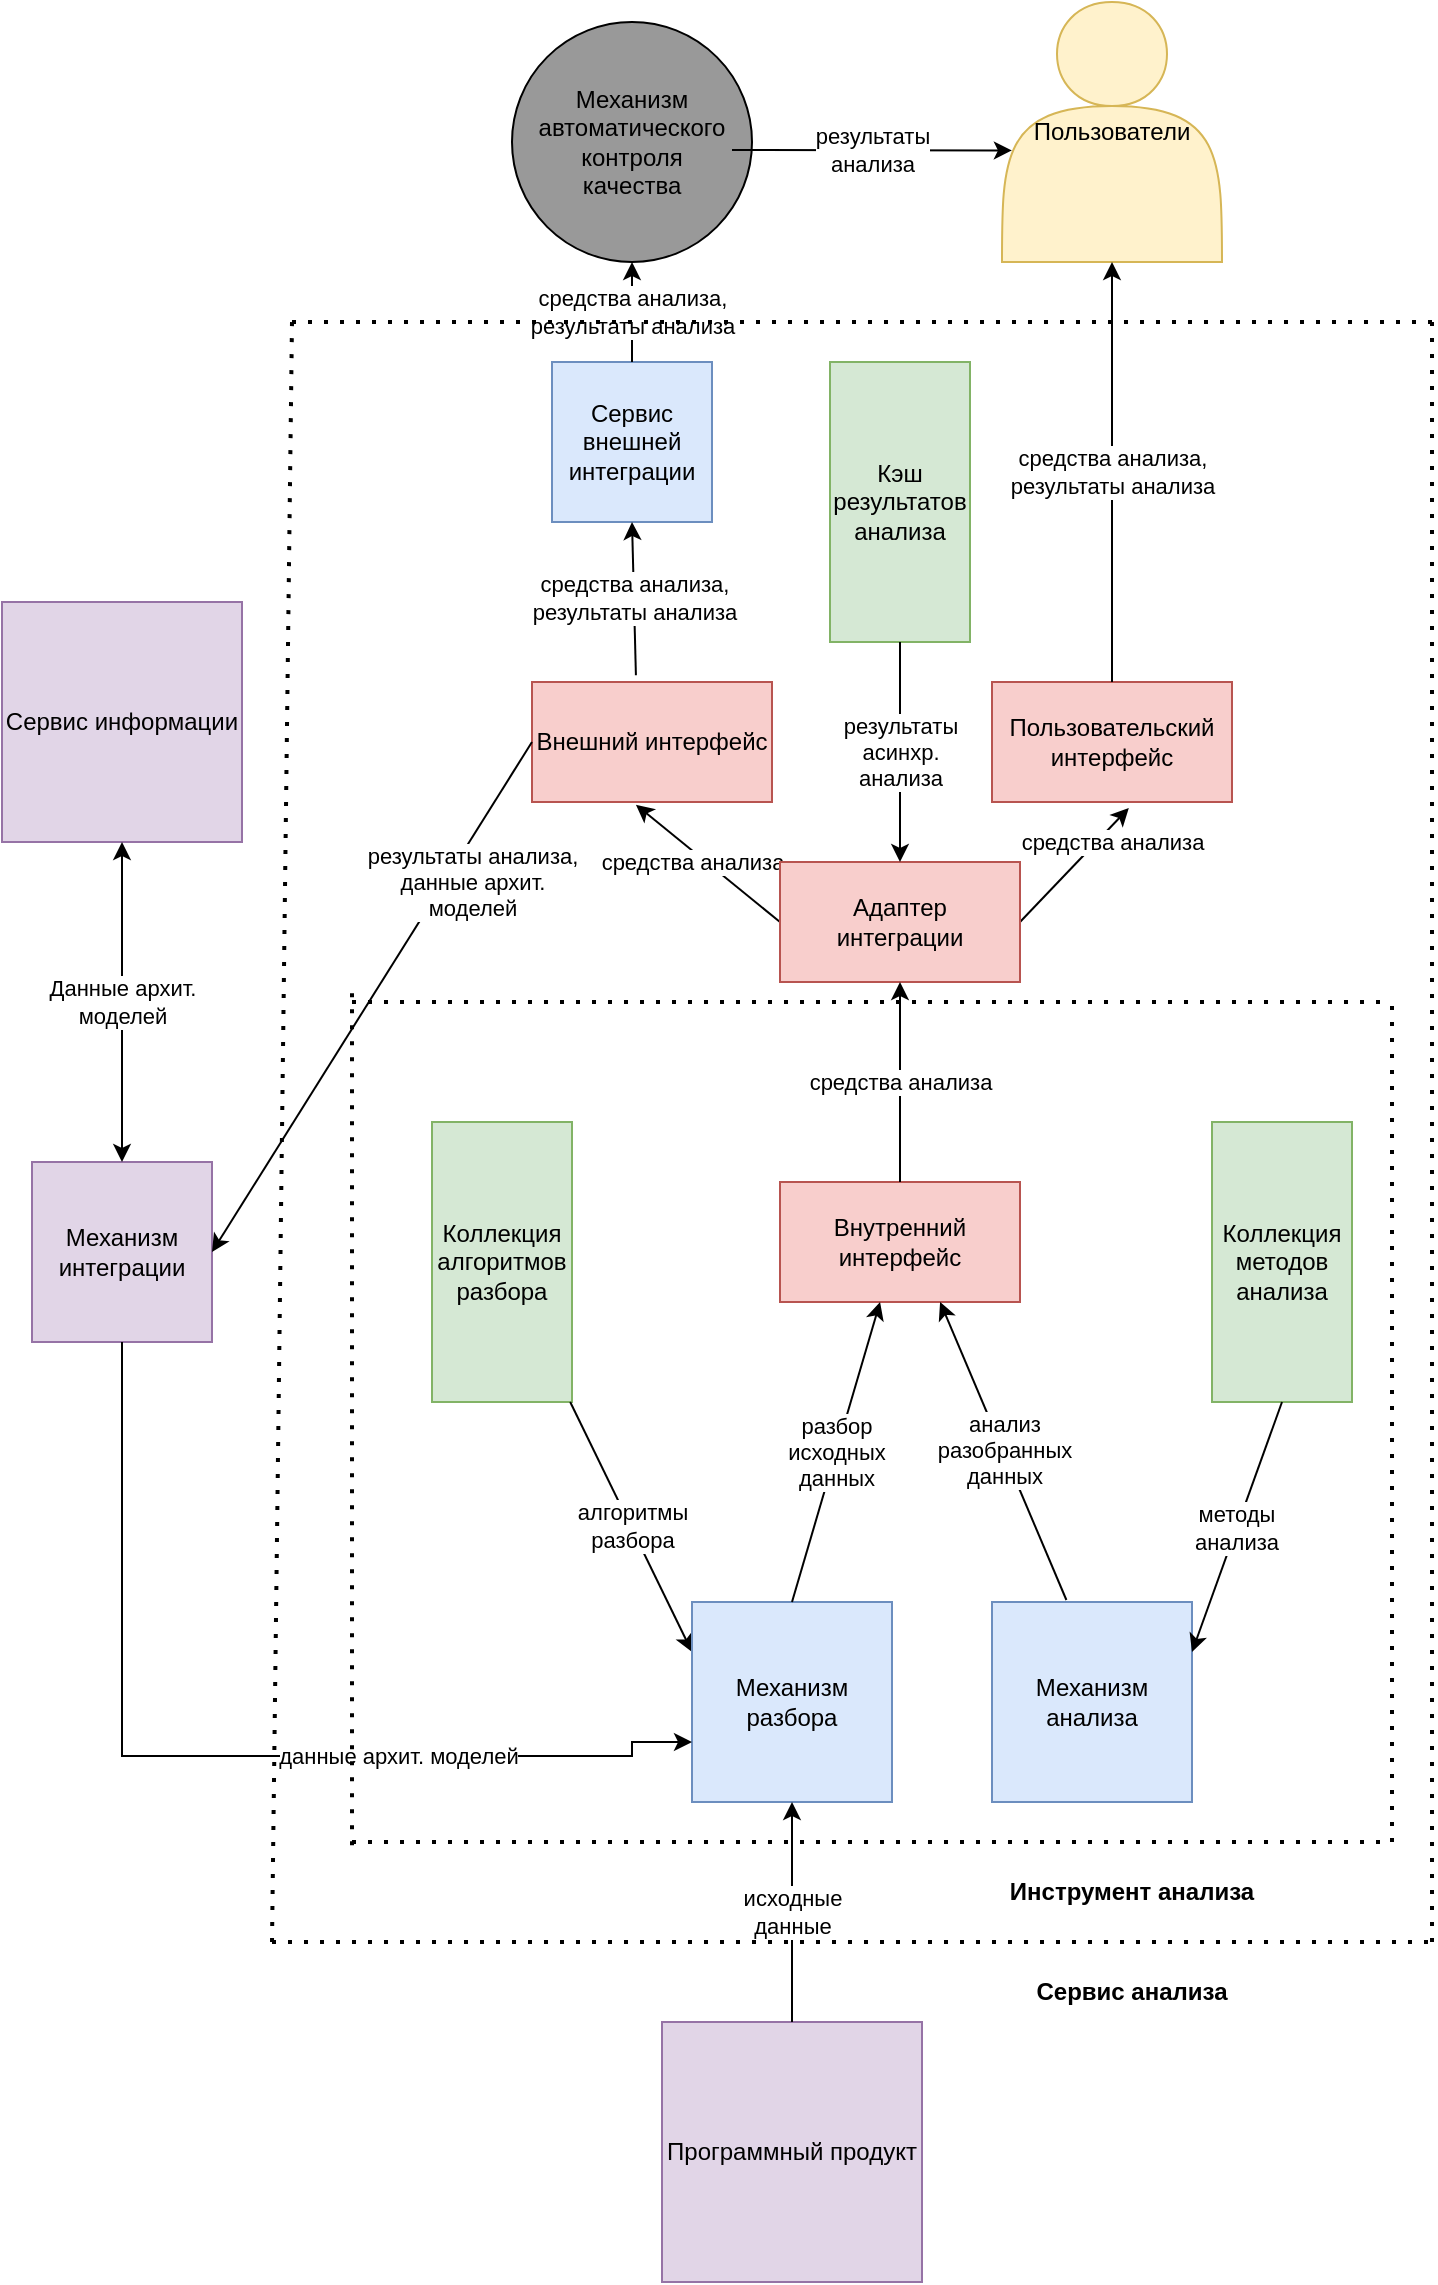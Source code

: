 <mxfile version="18.0.1" type="device"><diagram id="ccxmaqw-2j41yQ-QEAi8" name="Страница 1"><mxGraphModel dx="1038" dy="1818" grid="1" gridSize="10" guides="1" tooltips="1" connect="1" arrows="1" fold="1" page="1" pageScale="1" pageWidth="827" pageHeight="1169" math="0" shadow="0"><root><mxCell id="0"/><mxCell id="1" parent="0"/><mxCell id="dvvw6KDl_VuewkKamMtw-2" value="Коллекция алгоритмов&lt;br&gt;разбора" style="rounded=0;whiteSpace=wrap;html=1;fillColor=#d5e8d4;strokeColor=#82b366;" vertex="1" parent="1"><mxGeometry x="240" y="520" width="70" height="140" as="geometry"/></mxCell><mxCell id="dvvw6KDl_VuewkKamMtw-3" value="алгоритмы&lt;br&gt;разбора" style="endArrow=classic;html=1;rounded=0;entryX=0;entryY=0.25;entryDx=0;entryDy=0;" edge="1" parent="1" source="dvvw6KDl_VuewkKamMtw-2" target="dvvw6KDl_VuewkKamMtw-4"><mxGeometry width="50" height="50" relative="1" as="geometry"><mxPoint x="340" y="840" as="sourcePoint"/><mxPoint x="420" y="820" as="targetPoint"/></mxGeometry></mxCell><mxCell id="dvvw6KDl_VuewkKamMtw-4" value="Механизм разбора" style="whiteSpace=wrap;html=1;aspect=fixed;fillColor=#dae8fc;strokeColor=#6c8ebf;" vertex="1" parent="1"><mxGeometry x="370" y="760" width="100" height="100" as="geometry"/></mxCell><mxCell id="dvvw6KDl_VuewkKamMtw-5" value="Механизм анализа" style="whiteSpace=wrap;html=1;aspect=fixed;fillColor=#dae8fc;strokeColor=#6c8ebf;" vertex="1" parent="1"><mxGeometry x="520" y="760" width="100" height="100" as="geometry"/></mxCell><mxCell id="dvvw6KDl_VuewkKamMtw-6" value="Коллекция методов анализа" style="rounded=0;whiteSpace=wrap;html=1;fillColor=#d5e8d4;strokeColor=#82b366;" vertex="1" parent="1"><mxGeometry x="630" y="520" width="70" height="140" as="geometry"/></mxCell><mxCell id="dvvw6KDl_VuewkKamMtw-7" value="методы&lt;br&gt;анализа" style="endArrow=classic;html=1;rounded=0;exitX=0.5;exitY=1;exitDx=0;exitDy=0;entryX=1;entryY=0.25;entryDx=0;entryDy=0;" edge="1" parent="1" source="dvvw6KDl_VuewkKamMtw-6" target="dvvw6KDl_VuewkKamMtw-5"><mxGeometry width="50" height="50" relative="1" as="geometry"><mxPoint x="550" y="700" as="sourcePoint"/><mxPoint x="650" y="770" as="targetPoint"/></mxGeometry></mxCell><mxCell id="dvvw6KDl_VuewkKamMtw-8" value="Внутренний интерфейс" style="rounded=0;whiteSpace=wrap;html=1;fillColor=#f8cecc;strokeColor=#b85450;" vertex="1" parent="1"><mxGeometry x="414" y="550" width="120" height="60" as="geometry"/></mxCell><mxCell id="dvvw6KDl_VuewkKamMtw-9" value="Внешний интерфейс" style="rounded=0;whiteSpace=wrap;html=1;fillColor=#f8cecc;strokeColor=#b85450;" vertex="1" parent="1"><mxGeometry x="290" y="300" width="120" height="60" as="geometry"/></mxCell><mxCell id="dvvw6KDl_VuewkKamMtw-10" value="Пользовательский интерфейс" style="rounded=0;whiteSpace=wrap;html=1;fillColor=#f8cecc;strokeColor=#b85450;" vertex="1" parent="1"><mxGeometry x="520" y="300" width="120" height="60" as="geometry"/></mxCell><mxCell id="dvvw6KDl_VuewkKamMtw-11" value="Механизм автоматического&lt;br&gt;контроля&lt;br&gt;качества" style="ellipse;whiteSpace=wrap;html=1;aspect=fixed;fillColor=#999999;" vertex="1" parent="1"><mxGeometry x="280" y="-30" width="120" height="120" as="geometry"/></mxCell><mxCell id="dvvw6KDl_VuewkKamMtw-12" value="Пользователи" style="shape=actor;whiteSpace=wrap;html=1;fillColor=#fff2cc;strokeColor=#d6b656;" vertex="1" parent="1"><mxGeometry x="525" y="-40" width="110" height="130" as="geometry"/></mxCell><mxCell id="dvvw6KDl_VuewkKamMtw-13" value="Механизм интеграции" style="whiteSpace=wrap;html=1;aspect=fixed;fillColor=#e1d5e7;strokeColor=#9673a6;" vertex="1" parent="1"><mxGeometry x="40" y="540" width="90" height="90" as="geometry"/></mxCell><mxCell id="dvvw6KDl_VuewkKamMtw-16" value="Сервис внешней интеграции" style="whiteSpace=wrap;html=1;aspect=fixed;fillColor=#dae8fc;strokeColor=#6c8ebf;" vertex="1" parent="1"><mxGeometry x="300" y="140" width="80" height="80" as="geometry"/></mxCell><mxCell id="dvvw6KDl_VuewkKamMtw-17" value="Сервис информации" style="whiteSpace=wrap;html=1;aspect=fixed;fillColor=#e1d5e7;strokeColor=#9673a6;" vertex="1" parent="1"><mxGeometry x="25" y="260" width="120" height="120" as="geometry"/></mxCell><mxCell id="dvvw6KDl_VuewkKamMtw-18" value="результаты анализа,&lt;br&gt;данные архит.&lt;br&gt;моделей" style="endArrow=classic;html=1;rounded=0;exitX=0;exitY=0.5;exitDx=0;exitDy=0;entryX=1;entryY=0.5;entryDx=0;entryDy=0;" edge="1" parent="1" source="dvvw6KDl_VuewkKamMtw-9" target="dvvw6KDl_VuewkKamMtw-13"><mxGeometry x="-0.5" y="12" width="50" height="50" relative="1" as="geometry"><mxPoint x="160" y="340" as="sourcePoint"/><mxPoint x="210" y="290" as="targetPoint"/><mxPoint as="offset"/></mxGeometry></mxCell><mxCell id="dvvw6KDl_VuewkKamMtw-19" value="данные архит. моделей" style="endArrow=classic;html=1;rounded=0;exitX=0.5;exitY=1;exitDx=0;exitDy=0;edgeStyle=orthogonalEdgeStyle;" edge="1" parent="1" source="dvvw6KDl_VuewkKamMtw-13"><mxGeometry x="0.381" width="50" height="50" relative="1" as="geometry"><mxPoint x="80" y="870" as="sourcePoint"/><mxPoint x="370" y="830" as="targetPoint"/><Array as="points"><mxPoint x="85" y="837"/><mxPoint x="340" y="837"/><mxPoint x="340" y="830"/></Array><mxPoint as="offset"/></mxGeometry></mxCell><mxCell id="dvvw6KDl_VuewkKamMtw-21" value="Данные архит.&lt;br&gt;моделей" style="endArrow=classic;startArrow=classic;html=1;rounded=0;entryX=0.5;entryY=1;entryDx=0;entryDy=0;exitX=0.5;exitY=0;exitDx=0;exitDy=0;" edge="1" parent="1" source="dvvw6KDl_VuewkKamMtw-13" target="dvvw6KDl_VuewkKamMtw-17"><mxGeometry width="50" height="50" relative="1" as="geometry"><mxPoint x="60" y="480" as="sourcePoint"/><mxPoint x="110" y="430" as="targetPoint"/></mxGeometry></mxCell><mxCell id="dvvw6KDl_VuewkKamMtw-22" value="Программный продукт" style="whiteSpace=wrap;html=1;aspect=fixed;fillColor=#e1d5e7;strokeColor=#9673a6;" vertex="1" parent="1"><mxGeometry x="355" y="970" width="130" height="130" as="geometry"/></mxCell><mxCell id="dvvw6KDl_VuewkKamMtw-28" value="разбор&lt;br&gt;исходных&lt;br&gt;данных" style="endArrow=classic;html=1;rounded=0;exitX=0.5;exitY=0;exitDx=0;exitDy=0;entryX=0.417;entryY=1;entryDx=0;entryDy=0;entryPerimeter=0;" edge="1" parent="1" source="dvvw6KDl_VuewkKamMtw-4" target="dvvw6KDl_VuewkKamMtw-8"><mxGeometry width="50" height="50" relative="1" as="geometry"><mxPoint x="410" y="710" as="sourcePoint"/><mxPoint x="460" y="660" as="targetPoint"/></mxGeometry></mxCell><mxCell id="dvvw6KDl_VuewkKamMtw-29" value="анализ&lt;br&gt;разобранных&lt;br&gt;данных" style="endArrow=classic;html=1;rounded=0;exitX=0.372;exitY=-0.01;exitDx=0;exitDy=0;exitPerimeter=0;entryX=0.667;entryY=1;entryDx=0;entryDy=0;entryPerimeter=0;" edge="1" parent="1" source="dvvw6KDl_VuewkKamMtw-5" target="dvvw6KDl_VuewkKamMtw-8"><mxGeometry width="50" height="50" relative="1" as="geometry"><mxPoint x="520" y="720" as="sourcePoint"/><mxPoint x="570" y="670" as="targetPoint"/></mxGeometry></mxCell><mxCell id="dvvw6KDl_VuewkKamMtw-30" value="средства анализа" style="endArrow=classic;html=1;rounded=0;exitX=0;exitY=0.5;exitDx=0;exitDy=0;entryX=0.433;entryY=1.023;entryDx=0;entryDy=0;entryPerimeter=0;" edge="1" parent="1" source="dvvw6KDl_VuewkKamMtw-49" target="dvvw6KDl_VuewkKamMtw-9"><mxGeometry x="0.143" y="5" width="50" height="50" relative="1" as="geometry"><mxPoint x="360" y="470" as="sourcePoint"/><mxPoint x="400" y="470" as="targetPoint"/><mxPoint as="offset"/></mxGeometry></mxCell><mxCell id="dvvw6KDl_VuewkKamMtw-31" value="средства анализа" style="endArrow=classic;html=1;rounded=0;exitX=1;exitY=0.5;exitDx=0;exitDy=0;entryX=0.57;entryY=1.05;entryDx=0;entryDy=0;entryPerimeter=0;" edge="1" parent="1" source="dvvw6KDl_VuewkKamMtw-49" target="dvvw6KDl_VuewkKamMtw-10"><mxGeometry x="0.541" y="-6" width="50" height="50" relative="1" as="geometry"><mxPoint x="500" y="510" as="sourcePoint"/><mxPoint x="540" y="460" as="targetPoint"/><mxPoint as="offset"/></mxGeometry></mxCell><mxCell id="dvvw6KDl_VuewkKamMtw-32" value="средства анализа,&lt;br&gt;результаты анализа" style="endArrow=classic;html=1;rounded=0;exitX=0.433;exitY=-0.057;exitDx=0;exitDy=0;exitPerimeter=0;entryX=0.5;entryY=1;entryDx=0;entryDy=0;" edge="1" parent="1" source="dvvw6KDl_VuewkKamMtw-9" target="dvvw6KDl_VuewkKamMtw-16"><mxGeometry width="50" height="50" relative="1" as="geometry"><mxPoint x="300" y="280" as="sourcePoint"/><mxPoint x="350" y="230" as="targetPoint"/></mxGeometry></mxCell><mxCell id="dvvw6KDl_VuewkKamMtw-34" value="средства анализа,&lt;br&gt;результаты анализа" style="endArrow=classic;html=1;rounded=0;exitX=0.5;exitY=0;exitDx=0;exitDy=0;entryX=0.5;entryY=1;entryDx=0;entryDy=0;" edge="1" parent="1" source="dvvw6KDl_VuewkKamMtw-10" target="dvvw6KDl_VuewkKamMtw-12"><mxGeometry width="50" height="50" relative="1" as="geometry"><mxPoint x="560" y="230" as="sourcePoint"/><mxPoint x="610" y="180" as="targetPoint"/></mxGeometry></mxCell><mxCell id="dvvw6KDl_VuewkKamMtw-35" value="результаты&lt;br&gt;анализа" style="endArrow=classic;html=1;rounded=0;entryX=0.045;entryY=0.571;entryDx=0;entryDy=0;entryPerimeter=0;" edge="1" parent="1" target="dvvw6KDl_VuewkKamMtw-12"><mxGeometry width="50" height="50" relative="1" as="geometry"><mxPoint x="390" y="34" as="sourcePoint"/><mxPoint x="490" as="targetPoint"/></mxGeometry></mxCell><mxCell id="dvvw6KDl_VuewkKamMtw-36" value="средства анализа,&lt;br&gt;результаты анализа" style="endArrow=classic;html=1;rounded=0;exitX=0.5;exitY=0;exitDx=0;exitDy=0;entryX=0.5;entryY=1;entryDx=0;entryDy=0;" edge="1" parent="1" source="dvvw6KDl_VuewkKamMtw-16" target="dvvw6KDl_VuewkKamMtw-11"><mxGeometry width="50" height="50" relative="1" as="geometry"><mxPoint x="270" y="150" as="sourcePoint"/><mxPoint x="320" y="100" as="targetPoint"/></mxGeometry></mxCell><mxCell id="dvvw6KDl_VuewkKamMtw-38" value="" style="endArrow=none;dashed=1;html=1;dashPattern=1 3;strokeWidth=2;rounded=0;" edge="1" parent="1"><mxGeometry width="50" height="50" relative="1" as="geometry"><mxPoint x="200" y="460" as="sourcePoint"/><mxPoint x="720" y="460" as="targetPoint"/></mxGeometry></mxCell><mxCell id="dvvw6KDl_VuewkKamMtw-39" value="" style="endArrow=none;dashed=1;html=1;dashPattern=1 3;strokeWidth=2;rounded=0;" edge="1" parent="1"><mxGeometry width="50" height="50" relative="1" as="geometry"><mxPoint x="200" y="881.6" as="sourcePoint"/><mxPoint x="200" y="450" as="targetPoint"/></mxGeometry></mxCell><mxCell id="dvvw6KDl_VuewkKamMtw-40" value="" style="endArrow=none;dashed=1;html=1;dashPattern=1 3;strokeWidth=2;rounded=0;" edge="1" parent="1"><mxGeometry width="50" height="50" relative="1" as="geometry"><mxPoint x="200" y="880" as="sourcePoint"/><mxPoint x="720" y="880" as="targetPoint"/></mxGeometry></mxCell><mxCell id="dvvw6KDl_VuewkKamMtw-41" value="" style="endArrow=none;dashed=1;html=1;dashPattern=1 3;strokeWidth=2;rounded=0;" edge="1" parent="1"><mxGeometry width="50" height="50" relative="1" as="geometry"><mxPoint x="720" y="880" as="sourcePoint"/><mxPoint x="720" y="460" as="targetPoint"/></mxGeometry></mxCell><mxCell id="dvvw6KDl_VuewkKamMtw-42" value="&lt;b&gt;Инструмент анализа&lt;/b&gt;" style="text;html=1;strokeColor=none;fillColor=none;align=center;verticalAlign=middle;whiteSpace=wrap;rounded=0;" vertex="1" parent="1"><mxGeometry x="470" y="890" width="240" height="30" as="geometry"/></mxCell><mxCell id="dvvw6KDl_VuewkKamMtw-43" value="исходные&lt;br&gt;данные" style="endArrow=classic;html=1;rounded=0;exitX=0.5;exitY=0;exitDx=0;exitDy=0;entryX=0.5;entryY=1;entryDx=0;entryDy=0;" edge="1" parent="1" source="dvvw6KDl_VuewkKamMtw-22" target="dvvw6KDl_VuewkKamMtw-4"><mxGeometry width="50" height="50" relative="1" as="geometry"><mxPoint x="390" y="970" as="sourcePoint"/><mxPoint x="440" y="920" as="targetPoint"/></mxGeometry></mxCell><mxCell id="dvvw6KDl_VuewkKamMtw-44" value="" style="endArrow=none;dashed=1;html=1;dashPattern=1 3;strokeWidth=2;rounded=0;" edge="1" parent="1"><mxGeometry width="50" height="50" relative="1" as="geometry"><mxPoint x="170" y="120" as="sourcePoint"/><mxPoint x="740" y="120" as="targetPoint"/></mxGeometry></mxCell><mxCell id="dvvw6KDl_VuewkKamMtw-45" value="" style="endArrow=none;dashed=1;html=1;dashPattern=1 3;strokeWidth=2;rounded=0;" edge="1" parent="1"><mxGeometry width="50" height="50" relative="1" as="geometry"><mxPoint x="160" y="930" as="sourcePoint"/><mxPoint x="170" y="120" as="targetPoint"/></mxGeometry></mxCell><mxCell id="dvvw6KDl_VuewkKamMtw-46" value="" style="endArrow=none;dashed=1;html=1;dashPattern=1 3;strokeWidth=2;rounded=0;" edge="1" parent="1"><mxGeometry width="50" height="50" relative="1" as="geometry"><mxPoint x="160" y="930" as="sourcePoint"/><mxPoint x="740" y="930" as="targetPoint"/></mxGeometry></mxCell><mxCell id="dvvw6KDl_VuewkKamMtw-47" value="" style="endArrow=none;dashed=1;html=1;dashPattern=1 3;strokeWidth=2;rounded=0;" edge="1" parent="1"><mxGeometry width="50" height="50" relative="1" as="geometry"><mxPoint x="740" y="930" as="sourcePoint"/><mxPoint x="740" y="120" as="targetPoint"/></mxGeometry></mxCell><mxCell id="dvvw6KDl_VuewkKamMtw-48" value="&lt;b&gt;Сервис анализа&lt;/b&gt;" style="text;html=1;strokeColor=none;fillColor=none;align=center;verticalAlign=middle;whiteSpace=wrap;rounded=0;" vertex="1" parent="1"><mxGeometry x="470" y="940" width="240" height="30" as="geometry"/></mxCell><mxCell id="dvvw6KDl_VuewkKamMtw-49" value="Адаптер&lt;br&gt;интеграции" style="rounded=0;whiteSpace=wrap;html=1;fillColor=#f8cecc;strokeColor=#b85450;" vertex="1" parent="1"><mxGeometry x="414" y="390" width="120" height="60" as="geometry"/></mxCell><mxCell id="dvvw6KDl_VuewkKamMtw-50" value="средства анализа" style="endArrow=classic;html=1;rounded=0;exitX=0.5;exitY=0;exitDx=0;exitDy=0;entryX=0.5;entryY=1;entryDx=0;entryDy=0;" edge="1" parent="1" source="dvvw6KDl_VuewkKamMtw-8" target="dvvw6KDl_VuewkKamMtw-49"><mxGeometry width="50" height="50" relative="1" as="geometry"><mxPoint x="440" y="530" as="sourcePoint"/><mxPoint x="490" y="480" as="targetPoint"/></mxGeometry></mxCell><mxCell id="dvvw6KDl_VuewkKamMtw-51" value="Кэш&lt;br&gt;результатов&lt;br&gt;анализа" style="rounded=0;whiteSpace=wrap;html=1;fillColor=#d5e8d4;strokeColor=#82b366;" vertex="1" parent="1"><mxGeometry x="439" y="140" width="70" height="140" as="geometry"/></mxCell><mxCell id="dvvw6KDl_VuewkKamMtw-52" value="результаты&lt;br&gt;асинхр.&lt;br&gt;анализа" style="endArrow=classic;html=1;rounded=0;exitX=0.5;exitY=1;exitDx=0;exitDy=0;entryX=0.5;entryY=0;entryDx=0;entryDy=0;" edge="1" parent="1" source="dvvw6KDl_VuewkKamMtw-51" target="dvvw6KDl_VuewkKamMtw-49"><mxGeometry width="50" height="50" relative="1" as="geometry"><mxPoint x="460" y="370" as="sourcePoint"/><mxPoint x="510" y="320" as="targetPoint"/></mxGeometry></mxCell></root></mxGraphModel></diagram></mxfile>